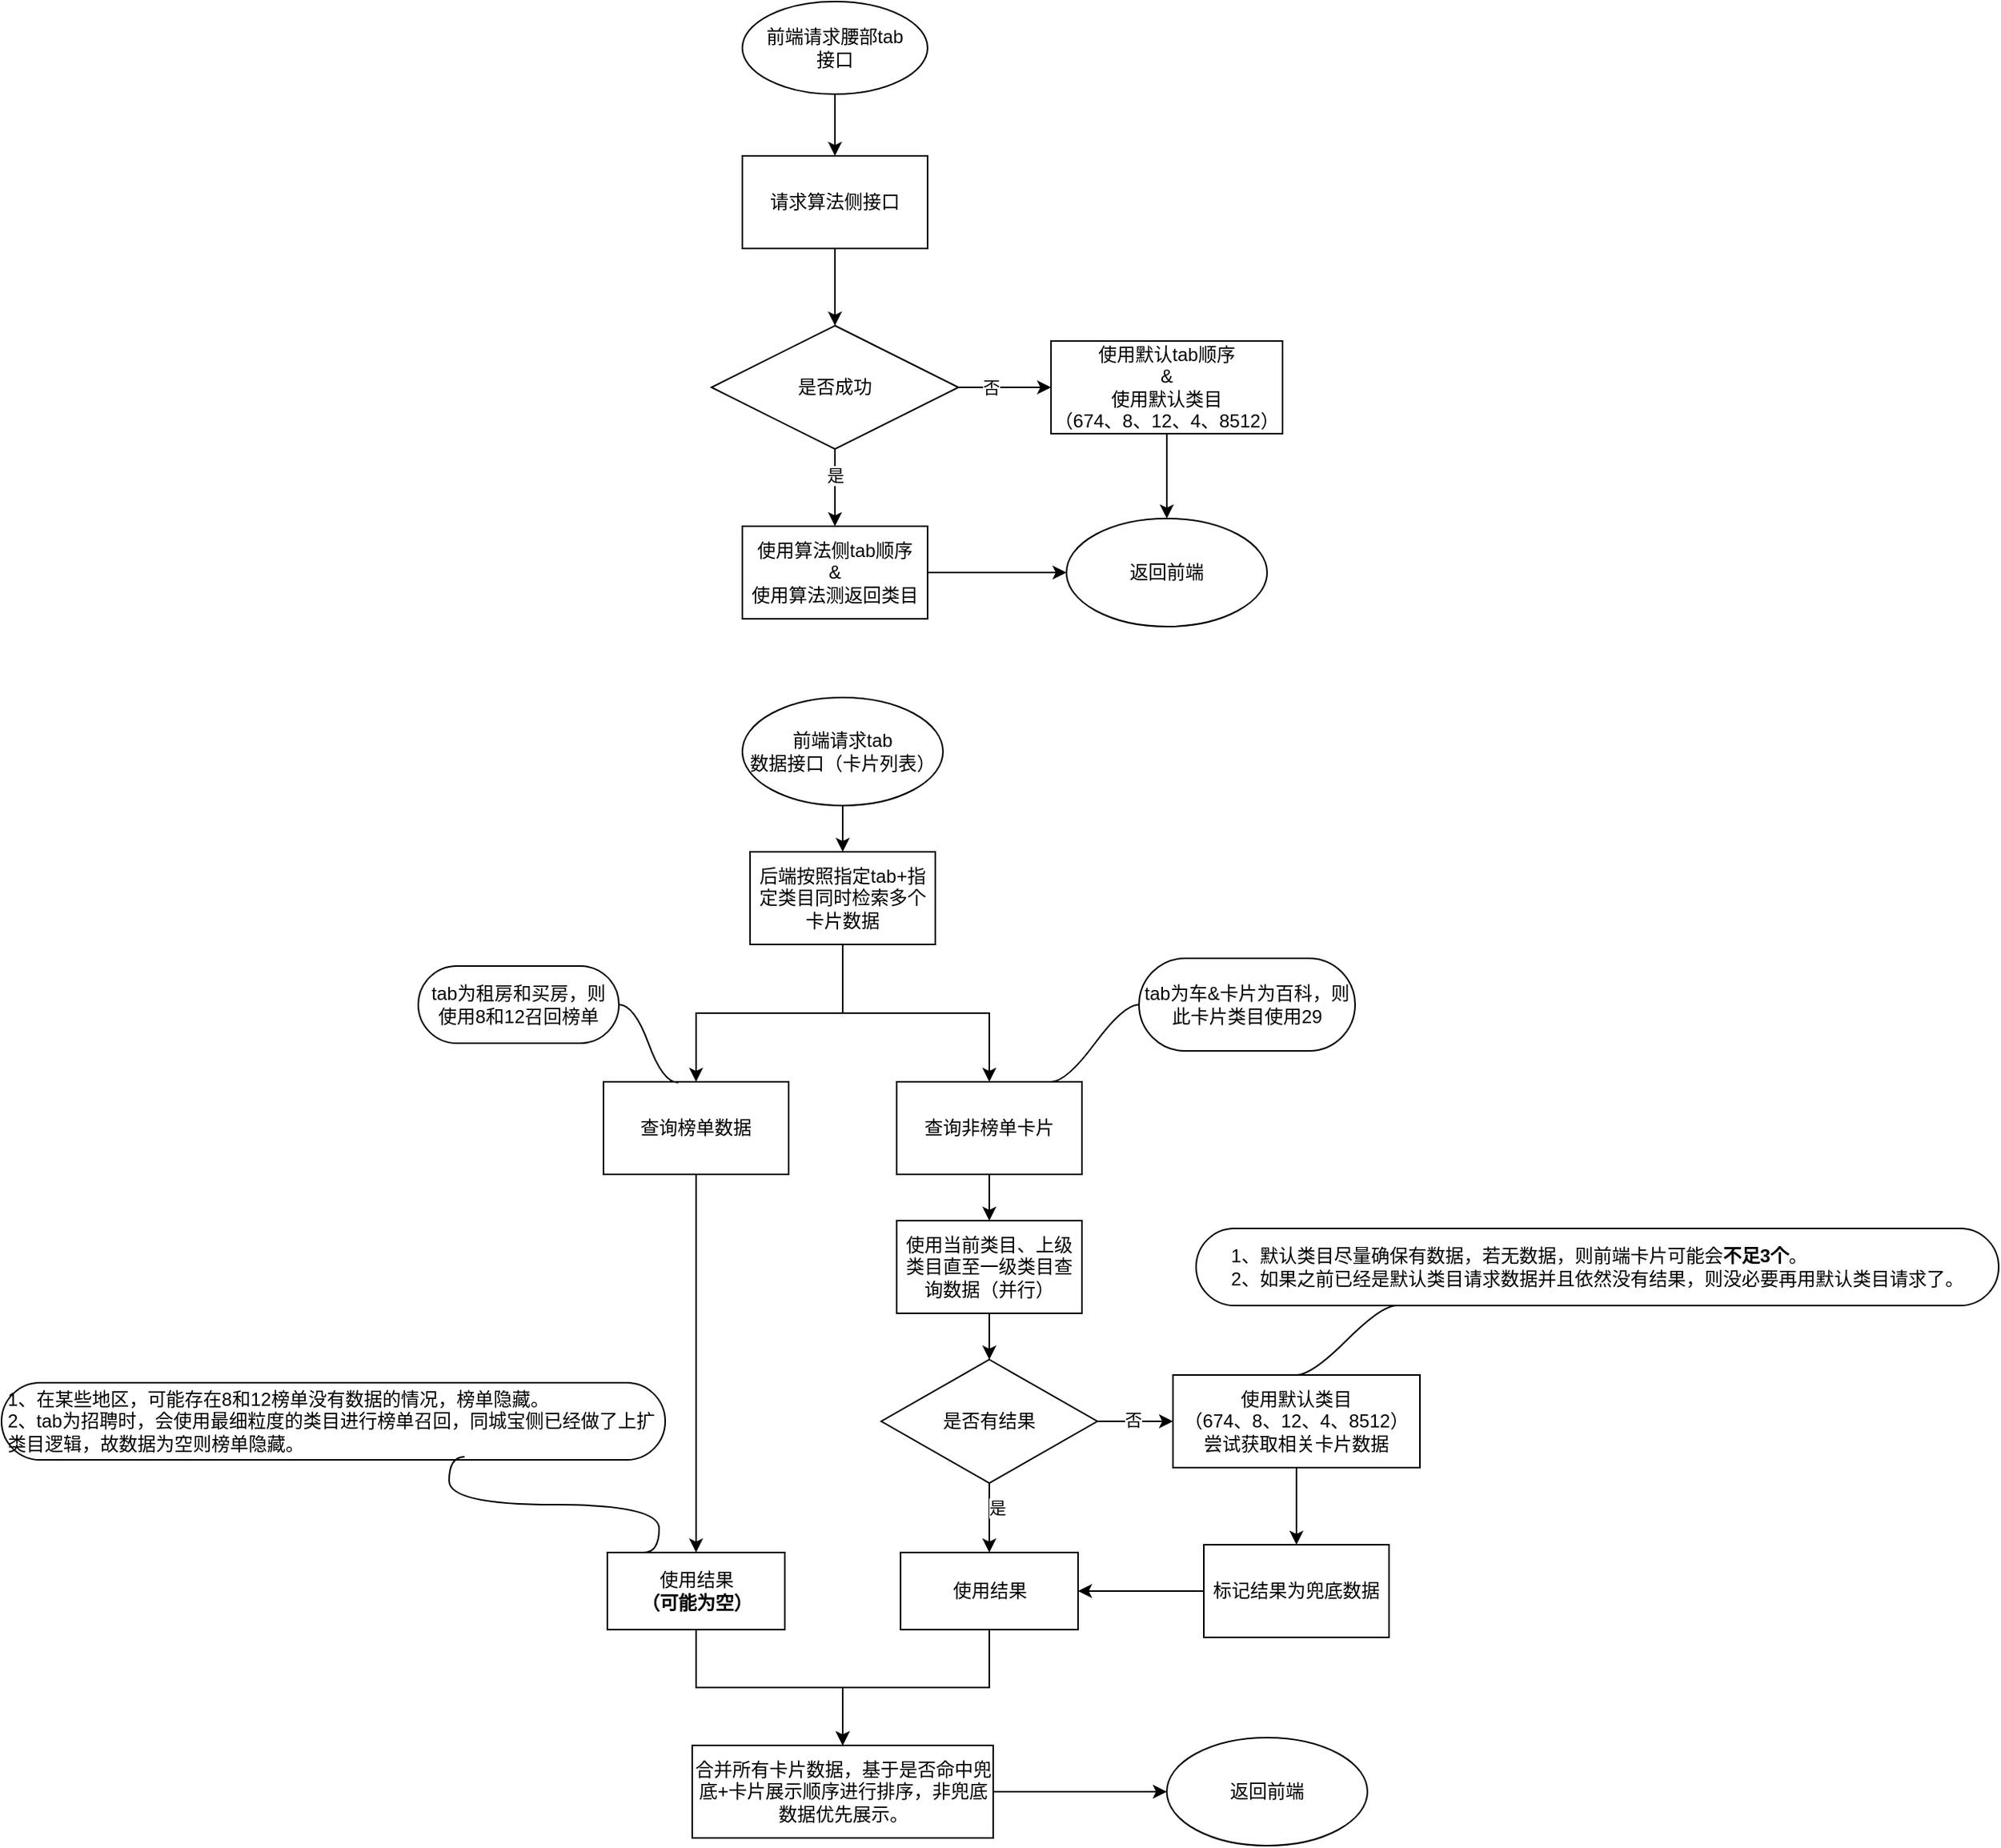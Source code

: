 <mxfile version="24.4.4" type="github">
  <diagram id="C5RBs43oDa-KdzZeNtuy" name="Page-1">
    <mxGraphModel dx="2199" dy="1955" grid="1" gridSize="10" guides="1" tooltips="1" connect="1" arrows="1" fold="1" page="1" pageScale="1" pageWidth="827" pageHeight="1169" math="0" shadow="0">
      <root>
        <mxCell id="WIyWlLk6GJQsqaUBKTNV-0" />
        <mxCell id="WIyWlLk6GJQsqaUBKTNV-1" parent="WIyWlLk6GJQsqaUBKTNV-0" />
        <mxCell id="9rlHRxyPnhzW2T0-l2du-4" value="" style="edgeStyle=orthogonalEdgeStyle;rounded=0;orthogonalLoop=1;jettySize=auto;html=1;" parent="WIyWlLk6GJQsqaUBKTNV-1" source="9rlHRxyPnhzW2T0-l2du-2" target="9rlHRxyPnhzW2T0-l2du-3" edge="1">
          <mxGeometry relative="1" as="geometry" />
        </mxCell>
        <mxCell id="9rlHRxyPnhzW2T0-l2du-2" value="前端请求腰部tab&lt;div&gt;接口&lt;/div&gt;" style="ellipse;whiteSpace=wrap;html=1;" parent="WIyWlLk6GJQsqaUBKTNV-1" vertex="1">
          <mxGeometry x="-347" y="-1160" width="120" height="60" as="geometry" />
        </mxCell>
        <mxCell id="9rlHRxyPnhzW2T0-l2du-6" value="" style="edgeStyle=orthogonalEdgeStyle;rounded=0;orthogonalLoop=1;jettySize=auto;html=1;" parent="WIyWlLk6GJQsqaUBKTNV-1" source="9rlHRxyPnhzW2T0-l2du-3" target="9rlHRxyPnhzW2T0-l2du-5" edge="1">
          <mxGeometry relative="1" as="geometry" />
        </mxCell>
        <mxCell id="9rlHRxyPnhzW2T0-l2du-3" value="请求算法侧接口" style="rounded=0;whiteSpace=wrap;html=1;" parent="WIyWlLk6GJQsqaUBKTNV-1" vertex="1">
          <mxGeometry x="-347" y="-1060" width="120" height="60" as="geometry" />
        </mxCell>
        <mxCell id="9rlHRxyPnhzW2T0-l2du-8" value="" style="edgeStyle=orthogonalEdgeStyle;rounded=0;orthogonalLoop=1;jettySize=auto;html=1;" parent="WIyWlLk6GJQsqaUBKTNV-1" source="9rlHRxyPnhzW2T0-l2du-5" target="9rlHRxyPnhzW2T0-l2du-7" edge="1">
          <mxGeometry relative="1" as="geometry" />
        </mxCell>
        <mxCell id="9rlHRxyPnhzW2T0-l2du-9" value="否" style="edgeLabel;html=1;align=center;verticalAlign=middle;resizable=0;points=[];" parent="9rlHRxyPnhzW2T0-l2du-8" vertex="1" connectable="0">
          <mxGeometry x="-0.319" relative="1" as="geometry">
            <mxPoint as="offset" />
          </mxGeometry>
        </mxCell>
        <mxCell id="9rlHRxyPnhzW2T0-l2du-11" value="" style="edgeStyle=orthogonalEdgeStyle;rounded=0;orthogonalLoop=1;jettySize=auto;html=1;" parent="WIyWlLk6GJQsqaUBKTNV-1" source="9rlHRxyPnhzW2T0-l2du-5" target="9rlHRxyPnhzW2T0-l2du-10" edge="1">
          <mxGeometry relative="1" as="geometry" />
        </mxCell>
        <mxCell id="9rlHRxyPnhzW2T0-l2du-12" value="是" style="edgeLabel;html=1;align=center;verticalAlign=middle;resizable=0;points=[];" parent="9rlHRxyPnhzW2T0-l2du-11" vertex="1" connectable="0">
          <mxGeometry x="-0.333" relative="1" as="geometry">
            <mxPoint as="offset" />
          </mxGeometry>
        </mxCell>
        <mxCell id="9rlHRxyPnhzW2T0-l2du-5" value="是否成功" style="rhombus;whiteSpace=wrap;html=1;rounded=0;" parent="WIyWlLk6GJQsqaUBKTNV-1" vertex="1">
          <mxGeometry x="-367" y="-950" width="160" height="80" as="geometry" />
        </mxCell>
        <mxCell id="9rlHRxyPnhzW2T0-l2du-15" value="" style="edgeStyle=orthogonalEdgeStyle;rounded=0;orthogonalLoop=1;jettySize=auto;html=1;" parent="WIyWlLk6GJQsqaUBKTNV-1" source="9rlHRxyPnhzW2T0-l2du-7" target="9rlHRxyPnhzW2T0-l2du-14" edge="1">
          <mxGeometry relative="1" as="geometry" />
        </mxCell>
        <mxCell id="9rlHRxyPnhzW2T0-l2du-7" value="&lt;div&gt;使用默认tab顺序&lt;br&gt;&amp;amp;&lt;/div&gt;使用默认类目&lt;div&gt;（674、8、12、4、8512）&lt;/div&gt;" style="whiteSpace=wrap;html=1;rounded=0;" parent="WIyWlLk6GJQsqaUBKTNV-1" vertex="1">
          <mxGeometry x="-147" y="-940" width="150" height="60" as="geometry" />
        </mxCell>
        <mxCell id="9rlHRxyPnhzW2T0-l2du-16" value="" style="edgeStyle=orthogonalEdgeStyle;rounded=0;orthogonalLoop=1;jettySize=auto;html=1;" parent="WIyWlLk6GJQsqaUBKTNV-1" source="9rlHRxyPnhzW2T0-l2du-10" target="9rlHRxyPnhzW2T0-l2du-14" edge="1">
          <mxGeometry relative="1" as="geometry" />
        </mxCell>
        <mxCell id="9rlHRxyPnhzW2T0-l2du-10" value="&lt;div&gt;使用算法侧tab顺序&lt;/div&gt;&lt;div&gt;&amp;amp;&lt;/div&gt;使用算法测返回类目" style="whiteSpace=wrap;html=1;rounded=0;" parent="WIyWlLk6GJQsqaUBKTNV-1" vertex="1">
          <mxGeometry x="-347" y="-820" width="120" height="60" as="geometry" />
        </mxCell>
        <mxCell id="9rlHRxyPnhzW2T0-l2du-14" value="返回前端" style="ellipse;whiteSpace=wrap;html=1;" parent="WIyWlLk6GJQsqaUBKTNV-1" vertex="1">
          <mxGeometry x="-137" y="-825" width="130" height="70" as="geometry" />
        </mxCell>
        <mxCell id="9rlHRxyPnhzW2T0-l2du-19" value="" style="edgeStyle=orthogonalEdgeStyle;rounded=0;orthogonalLoop=1;jettySize=auto;html=1;" parent="WIyWlLk6GJQsqaUBKTNV-1" source="9rlHRxyPnhzW2T0-l2du-17" target="9rlHRxyPnhzW2T0-l2du-18" edge="1">
          <mxGeometry relative="1" as="geometry" />
        </mxCell>
        <mxCell id="9rlHRxyPnhzW2T0-l2du-17" value="前端请求tab&lt;div&gt;数据接口（卡片列表）&lt;/div&gt;" style="ellipse;whiteSpace=wrap;html=1;" parent="WIyWlLk6GJQsqaUBKTNV-1" vertex="1">
          <mxGeometry x="-347" y="-709" width="130" height="70" as="geometry" />
        </mxCell>
        <mxCell id="9rlHRxyPnhzW2T0-l2du-25" value="" style="edgeStyle=orthogonalEdgeStyle;rounded=0;orthogonalLoop=1;jettySize=auto;html=1;" parent="WIyWlLk6GJQsqaUBKTNV-1" source="9rlHRxyPnhzW2T0-l2du-18" target="9rlHRxyPnhzW2T0-l2du-23" edge="1">
          <mxGeometry relative="1" as="geometry" />
        </mxCell>
        <mxCell id="9rlHRxyPnhzW2T0-l2du-18" value="后端按照指定tab+指定类目同时检索多个卡片数据" style="rounded=0;whiteSpace=wrap;html=1;" parent="WIyWlLk6GJQsqaUBKTNV-1" vertex="1">
          <mxGeometry x="-342" y="-609" width="120" height="60" as="geometry" />
        </mxCell>
        <mxCell id="9rlHRxyPnhzW2T0-l2du-29" value="" style="edgeStyle=orthogonalEdgeStyle;rounded=0;orthogonalLoop=1;jettySize=auto;html=1;" parent="WIyWlLk6GJQsqaUBKTNV-1" source="9rlHRxyPnhzW2T0-l2du-22" target="9rlHRxyPnhzW2T0-l2du-51" edge="1">
          <mxGeometry relative="1" as="geometry">
            <mxPoint x="-377" y="-330" as="targetPoint" />
          </mxGeometry>
        </mxCell>
        <mxCell id="9rlHRxyPnhzW2T0-l2du-22" value="查询榜单数据" style="rounded=0;whiteSpace=wrap;html=1;" parent="WIyWlLk6GJQsqaUBKTNV-1" vertex="1">
          <mxGeometry x="-437" y="-460" width="120" height="60" as="geometry" />
        </mxCell>
        <mxCell id="9rlHRxyPnhzW2T0-l2du-31" value="" style="edgeStyle=orthogonalEdgeStyle;rounded=0;orthogonalLoop=1;jettySize=auto;html=1;" parent="WIyWlLk6GJQsqaUBKTNV-1" source="9rlHRxyPnhzW2T0-l2du-23" target="9rlHRxyPnhzW2T0-l2du-30" edge="1">
          <mxGeometry relative="1" as="geometry" />
        </mxCell>
        <mxCell id="9rlHRxyPnhzW2T0-l2du-23" value="查询非榜单卡片" style="rounded=0;whiteSpace=wrap;html=1;" parent="WIyWlLk6GJQsqaUBKTNV-1" vertex="1">
          <mxGeometry x="-247" y="-460" width="120" height="60" as="geometry" />
        </mxCell>
        <mxCell id="9rlHRxyPnhzW2T0-l2du-27" value="" style="edgeStyle=orthogonalEdgeStyle;rounded=0;orthogonalLoop=1;jettySize=auto;html=1;exitX=0.5;exitY=1;exitDx=0;exitDy=0;entryX=0.5;entryY=0;entryDx=0;entryDy=0;" parent="WIyWlLk6GJQsqaUBKTNV-1" source="9rlHRxyPnhzW2T0-l2du-18" target="9rlHRxyPnhzW2T0-l2du-22" edge="1">
          <mxGeometry relative="1" as="geometry">
            <mxPoint x="-442.55" y="-490" as="sourcePoint" />
            <mxPoint x="-347" y="-460" as="targetPoint" />
          </mxGeometry>
        </mxCell>
        <mxCell id="9rlHRxyPnhzW2T0-l2du-35" value="" style="edgeStyle=orthogonalEdgeStyle;rounded=0;orthogonalLoop=1;jettySize=auto;html=1;" parent="WIyWlLk6GJQsqaUBKTNV-1" source="9rlHRxyPnhzW2T0-l2du-30" target="9rlHRxyPnhzW2T0-l2du-34" edge="1">
          <mxGeometry relative="1" as="geometry" />
        </mxCell>
        <mxCell id="9rlHRxyPnhzW2T0-l2du-30" value="使用当前类目、上级类目直至一级类目查询数据（并行）" style="rounded=0;whiteSpace=wrap;html=1;" parent="WIyWlLk6GJQsqaUBKTNV-1" vertex="1">
          <mxGeometry x="-247" y="-370" width="120" height="60" as="geometry" />
        </mxCell>
        <mxCell id="9rlHRxyPnhzW2T0-l2du-37" value="" style="edgeStyle=orthogonalEdgeStyle;rounded=0;orthogonalLoop=1;jettySize=auto;html=1;" parent="WIyWlLk6GJQsqaUBKTNV-1" source="9rlHRxyPnhzW2T0-l2du-34" target="9rlHRxyPnhzW2T0-l2du-36" edge="1">
          <mxGeometry relative="1" as="geometry" />
        </mxCell>
        <mxCell id="9rlHRxyPnhzW2T0-l2du-38" value="否" style="edgeLabel;html=1;align=center;verticalAlign=middle;resizable=0;points=[];" parent="9rlHRxyPnhzW2T0-l2du-37" vertex="1" connectable="0">
          <mxGeometry x="-0.061" y="1" relative="1" as="geometry">
            <mxPoint as="offset" />
          </mxGeometry>
        </mxCell>
        <mxCell id="9rlHRxyPnhzW2T0-l2du-45" value="" style="edgeStyle=orthogonalEdgeStyle;rounded=0;orthogonalLoop=1;jettySize=auto;html=1;" parent="WIyWlLk6GJQsqaUBKTNV-1" source="9rlHRxyPnhzW2T0-l2du-34" target="9rlHRxyPnhzW2T0-l2du-44" edge="1">
          <mxGeometry relative="1" as="geometry" />
        </mxCell>
        <mxCell id="9rlHRxyPnhzW2T0-l2du-64" value="是" style="edgeLabel;html=1;align=center;verticalAlign=middle;resizable=0;points=[];" parent="9rlHRxyPnhzW2T0-l2du-45" vertex="1" connectable="0">
          <mxGeometry x="-0.302" y="5" relative="1" as="geometry">
            <mxPoint as="offset" />
          </mxGeometry>
        </mxCell>
        <mxCell id="9rlHRxyPnhzW2T0-l2du-34" value="是否有结果" style="rhombus;whiteSpace=wrap;html=1;rounded=0;" parent="WIyWlLk6GJQsqaUBKTNV-1" vertex="1">
          <mxGeometry x="-257" y="-280" width="140" height="80" as="geometry" />
        </mxCell>
        <mxCell id="9rlHRxyPnhzW2T0-l2du-49" value="" style="edgeStyle=orthogonalEdgeStyle;rounded=0;orthogonalLoop=1;jettySize=auto;html=1;" parent="WIyWlLk6GJQsqaUBKTNV-1" source="9rlHRxyPnhzW2T0-l2du-36" target="9rlHRxyPnhzW2T0-l2du-48" edge="1">
          <mxGeometry relative="1" as="geometry" />
        </mxCell>
        <mxCell id="9rlHRxyPnhzW2T0-l2du-36" value="使用默认类目&lt;div&gt;（674、8、12、4、8512）&lt;div&gt;尝试获取相关卡片数据&lt;/div&gt;&lt;/div&gt;" style="whiteSpace=wrap;html=1;rounded=0;" parent="WIyWlLk6GJQsqaUBKTNV-1" vertex="1">
          <mxGeometry x="-68" y="-270" width="160" height="60" as="geometry" />
        </mxCell>
        <mxCell id="9rlHRxyPnhzW2T0-l2du-39" value="tab为车&amp;amp;卡片为百科，则此卡片类目使用29" style="whiteSpace=wrap;html=1;rounded=1;arcSize=50;align=center;verticalAlign=middle;strokeWidth=1;autosize=1;spacing=4;treeFolding=1;treeMoving=1;newEdgeStyle={&quot;edgeStyle&quot;:&quot;entityRelationEdgeStyle&quot;,&quot;startArrow&quot;:&quot;none&quot;,&quot;endArrow&quot;:&quot;none&quot;,&quot;segment&quot;:10,&quot;curved&quot;:1,&quot;sourcePerimeterSpacing&quot;:0,&quot;targetPerimeterSpacing&quot;:0};" parent="WIyWlLk6GJQsqaUBKTNV-1" vertex="1">
          <mxGeometry x="-90" y="-540" width="140" height="60" as="geometry" />
        </mxCell>
        <mxCell id="9rlHRxyPnhzW2T0-l2du-40" value="" style="edgeStyle=entityRelationEdgeStyle;startArrow=none;endArrow=none;segment=10;curved=1;sourcePerimeterSpacing=0;targetPerimeterSpacing=0;rounded=0;" parent="WIyWlLk6GJQsqaUBKTNV-1" target="9rlHRxyPnhzW2T0-l2du-39" edge="1">
          <mxGeometry relative="1" as="geometry">
            <mxPoint x="-147" y="-460" as="sourcePoint" />
          </mxGeometry>
        </mxCell>
        <mxCell id="9rlHRxyPnhzW2T0-l2du-42" value="tab为租房和买房，则使用8和12召回榜单" style="whiteSpace=wrap;html=1;rounded=1;arcSize=50;align=center;verticalAlign=middle;strokeWidth=1;autosize=1;spacing=4;treeFolding=1;treeMoving=1;newEdgeStyle={&quot;edgeStyle&quot;:&quot;entityRelationEdgeStyle&quot;,&quot;startArrow&quot;:&quot;none&quot;,&quot;endArrow&quot;:&quot;none&quot;,&quot;segment&quot;:10,&quot;curved&quot;:1,&quot;sourcePerimeterSpacing&quot;:0,&quot;targetPerimeterSpacing&quot;:0};" parent="WIyWlLk6GJQsqaUBKTNV-1" vertex="1">
          <mxGeometry x="-557" y="-535" width="130" height="50" as="geometry" />
        </mxCell>
        <mxCell id="9rlHRxyPnhzW2T0-l2du-43" value="" style="edgeStyle=entityRelationEdgeStyle;startArrow=none;endArrow=none;segment=10;curved=1;sourcePerimeterSpacing=0;targetPerimeterSpacing=0;rounded=0;exitX=0.404;exitY=0.009;exitDx=0;exitDy=0;exitPerimeter=0;" parent="WIyWlLk6GJQsqaUBKTNV-1" source="9rlHRxyPnhzW2T0-l2du-22" target="9rlHRxyPnhzW2T0-l2du-42" edge="1">
          <mxGeometry relative="1" as="geometry">
            <mxPoint x="-450.12" y="-467.59" as="sourcePoint" />
            <Array as="points">
              <mxPoint x="-387" y="-460" />
              <mxPoint x="-397" y="-460" />
              <mxPoint x="-397" y="-460" />
            </Array>
          </mxGeometry>
        </mxCell>
        <mxCell id="9rlHRxyPnhzW2T0-l2du-54" value="" style="edgeStyle=orthogonalEdgeStyle;rounded=0;orthogonalLoop=1;jettySize=auto;html=1;" parent="WIyWlLk6GJQsqaUBKTNV-1" source="9rlHRxyPnhzW2T0-l2du-44" target="9rlHRxyPnhzW2T0-l2du-52" edge="1">
          <mxGeometry relative="1" as="geometry" />
        </mxCell>
        <mxCell id="9rlHRxyPnhzW2T0-l2du-44" value="使用结果" style="whiteSpace=wrap;html=1;rounded=0;" parent="WIyWlLk6GJQsqaUBKTNV-1" vertex="1">
          <mxGeometry x="-244.5" y="-155" width="115" height="50" as="geometry" />
        </mxCell>
        <mxCell id="9rlHRxyPnhzW2T0-l2du-50" value="" style="edgeStyle=orthogonalEdgeStyle;rounded=0;orthogonalLoop=1;jettySize=auto;html=1;" parent="WIyWlLk6GJQsqaUBKTNV-1" source="9rlHRxyPnhzW2T0-l2du-48" target="9rlHRxyPnhzW2T0-l2du-44" edge="1">
          <mxGeometry relative="1" as="geometry" />
        </mxCell>
        <mxCell id="9rlHRxyPnhzW2T0-l2du-48" value="标记结果为兜底数据" style="whiteSpace=wrap;html=1;rounded=0;" parent="WIyWlLk6GJQsqaUBKTNV-1" vertex="1">
          <mxGeometry x="-48" y="-160" width="120" height="60" as="geometry" />
        </mxCell>
        <mxCell id="9rlHRxyPnhzW2T0-l2du-53" value="" style="edgeStyle=orthogonalEdgeStyle;rounded=0;orthogonalLoop=1;jettySize=auto;html=1;" parent="WIyWlLk6GJQsqaUBKTNV-1" source="9rlHRxyPnhzW2T0-l2du-51" target="9rlHRxyPnhzW2T0-l2du-52" edge="1">
          <mxGeometry relative="1" as="geometry" />
        </mxCell>
        <mxCell id="9rlHRxyPnhzW2T0-l2du-51" value="使用结果&lt;div&gt;&lt;b&gt;（可能为空）&lt;/b&gt;&lt;/div&gt;" style="whiteSpace=wrap;html=1;rounded=0;" parent="WIyWlLk6GJQsqaUBKTNV-1" vertex="1">
          <mxGeometry x="-434.5" y="-155" width="115" height="50" as="geometry" />
        </mxCell>
        <mxCell id="9rlHRxyPnhzW2T0-l2du-57" value="" style="edgeStyle=orthogonalEdgeStyle;rounded=0;orthogonalLoop=1;jettySize=auto;html=1;" parent="WIyWlLk6GJQsqaUBKTNV-1" source="9rlHRxyPnhzW2T0-l2du-52" target="9rlHRxyPnhzW2T0-l2du-56" edge="1">
          <mxGeometry relative="1" as="geometry" />
        </mxCell>
        <mxCell id="9rlHRxyPnhzW2T0-l2du-52" value="合并所有卡片数据，基于是否命中兜底+卡片展示顺序进行排序，非兜底数据优先展示。" style="whiteSpace=wrap;html=1;rounded=0;" parent="WIyWlLk6GJQsqaUBKTNV-1" vertex="1">
          <mxGeometry x="-379.5" y="-30" width="195" height="60" as="geometry" />
        </mxCell>
        <mxCell id="9rlHRxyPnhzW2T0-l2du-56" value="返回前端" style="ellipse;whiteSpace=wrap;html=1;" parent="WIyWlLk6GJQsqaUBKTNV-1" vertex="1">
          <mxGeometry x="-72" y="-35" width="130" height="70" as="geometry" />
        </mxCell>
        <mxCell id="9rlHRxyPnhzW2T0-l2du-58" value="&lt;div style=&quot;text-align: left;&quot;&gt;&lt;span style=&quot;background-color: initial;&quot;&gt;1、默认类目尽量确保有数据，若无数据，则前端卡片可能会&lt;b&gt;不足3个&lt;/b&gt;。&lt;/span&gt;&lt;/div&gt;&lt;div style=&quot;text-align: left;&quot;&gt;&lt;span style=&quot;&quot;&gt;2、如果之前已经是默认类目请求数据并且依然没有结果，则没必要再用默认类目请求了。&lt;/span&gt;&lt;br&gt;&lt;/div&gt;" style="whiteSpace=wrap;html=1;rounded=1;arcSize=50;align=center;verticalAlign=middle;strokeWidth=1;autosize=1;spacing=4;treeFolding=1;treeMoving=1;newEdgeStyle={&quot;edgeStyle&quot;:&quot;entityRelationEdgeStyle&quot;,&quot;startArrow&quot;:&quot;none&quot;,&quot;endArrow&quot;:&quot;none&quot;,&quot;segment&quot;:10,&quot;curved&quot;:1,&quot;sourcePerimeterSpacing&quot;:0,&quot;targetPerimeterSpacing&quot;:0};" parent="WIyWlLk6GJQsqaUBKTNV-1" vertex="1">
          <mxGeometry x="-53" y="-365" width="520" height="50" as="geometry" />
        </mxCell>
        <mxCell id="9rlHRxyPnhzW2T0-l2du-59" value="" style="edgeStyle=entityRelationEdgeStyle;startArrow=none;endArrow=none;segment=10;curved=1;sourcePerimeterSpacing=0;targetPerimeterSpacing=0;rounded=0;exitX=0.5;exitY=0;exitDx=0;exitDy=0;entryX=0.25;entryY=1;entryDx=0;entryDy=0;" parent="WIyWlLk6GJQsqaUBKTNV-1" source="9rlHRxyPnhzW2T0-l2du-36" target="9rlHRxyPnhzW2T0-l2du-58" edge="1">
          <mxGeometry relative="1" as="geometry">
            <mxPoint x="72" y="-270" as="sourcePoint" />
          </mxGeometry>
        </mxCell>
        <mxCell id="9rlHRxyPnhzW2T0-l2du-65" value="1、在某些地区，可能存在8和12榜单没有数据的情况，榜单隐藏。&lt;br&gt;2、tab为招聘时，会使用最细粒度的类目进行榜单召回，同城宝侧已经做了上扩类目逻辑，故数据为空则榜单隐藏。" style="whiteSpace=wrap;html=1;rounded=1;arcSize=50;align=left;verticalAlign=middle;strokeWidth=1;autosize=1;spacing=4;treeFolding=1;treeMoving=1;newEdgeStyle={&quot;edgeStyle&quot;:&quot;entityRelationEdgeStyle&quot;,&quot;startArrow&quot;:&quot;none&quot;,&quot;endArrow&quot;:&quot;none&quot;,&quot;segment&quot;:10,&quot;curved&quot;:1,&quot;sourcePerimeterSpacing&quot;:0,&quot;targetPerimeterSpacing&quot;:0};" parent="WIyWlLk6GJQsqaUBKTNV-1" vertex="1">
          <mxGeometry x="-827" y="-265" width="430" height="50" as="geometry" />
        </mxCell>
        <mxCell id="9rlHRxyPnhzW2T0-l2du-66" value="" style="edgeStyle=entityRelationEdgeStyle;startArrow=none;endArrow=none;segment=10;curved=1;sourcePerimeterSpacing=0;targetPerimeterSpacing=0;rounded=0;entryX=0.25;entryY=1;entryDx=0;entryDy=0;exitX=0.118;exitY=0.14;exitDx=0;exitDy=0;exitPerimeter=0;" parent="WIyWlLk6GJQsqaUBKTNV-1" edge="1">
          <mxGeometry relative="1" as="geometry">
            <mxPoint x="-410.93" y="-155" as="sourcePoint" />
            <mxPoint x="-527" y="-217" as="targetPoint" />
            <Array as="points">
              <mxPoint x="-397" y="-147" />
              <mxPoint x="-417" y="-157" />
              <mxPoint x="-517" y="-157" />
              <mxPoint x="-417" y="-147" />
              <mxPoint x="-397" y="-167" />
              <mxPoint x="-517" y="-157" />
              <mxPoint x="-497" y="-197" />
              <mxPoint x="-517" y="-237" />
            </Array>
          </mxGeometry>
        </mxCell>
      </root>
    </mxGraphModel>
  </diagram>
</mxfile>
